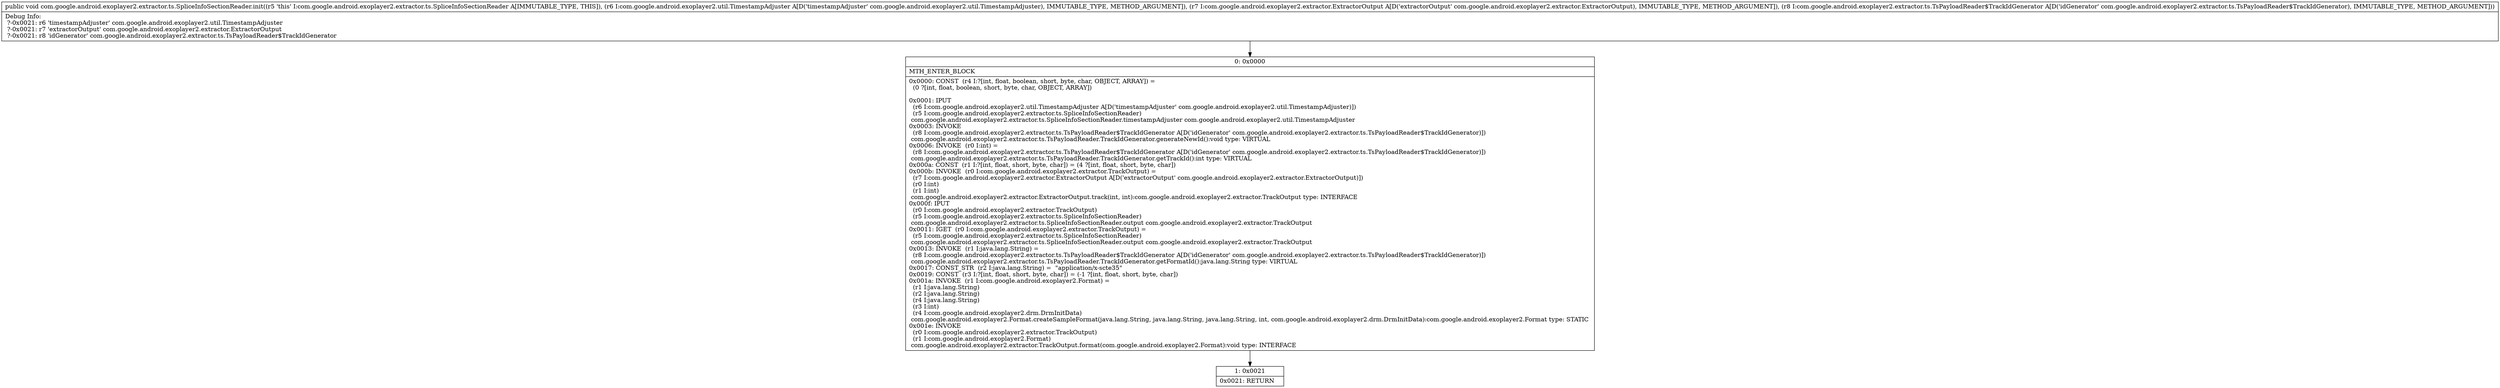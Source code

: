 digraph "CFG forcom.google.android.exoplayer2.extractor.ts.SpliceInfoSectionReader.init(Lcom\/google\/android\/exoplayer2\/util\/TimestampAdjuster;Lcom\/google\/android\/exoplayer2\/extractor\/ExtractorOutput;Lcom\/google\/android\/exoplayer2\/extractor\/ts\/TsPayloadReader$TrackIdGenerator;)V" {
Node_0 [shape=record,label="{0\:\ 0x0000|MTH_ENTER_BLOCK\l|0x0000: CONST  (r4 I:?[int, float, boolean, short, byte, char, OBJECT, ARRAY]) = \l  (0 ?[int, float, boolean, short, byte, char, OBJECT, ARRAY])\l \l0x0001: IPUT  \l  (r6 I:com.google.android.exoplayer2.util.TimestampAdjuster A[D('timestampAdjuster' com.google.android.exoplayer2.util.TimestampAdjuster)])\l  (r5 I:com.google.android.exoplayer2.extractor.ts.SpliceInfoSectionReader)\l com.google.android.exoplayer2.extractor.ts.SpliceInfoSectionReader.timestampAdjuster com.google.android.exoplayer2.util.TimestampAdjuster \l0x0003: INVOKE  \l  (r8 I:com.google.android.exoplayer2.extractor.ts.TsPayloadReader$TrackIdGenerator A[D('idGenerator' com.google.android.exoplayer2.extractor.ts.TsPayloadReader$TrackIdGenerator)])\l com.google.android.exoplayer2.extractor.ts.TsPayloadReader.TrackIdGenerator.generateNewId():void type: VIRTUAL \l0x0006: INVOKE  (r0 I:int) = \l  (r8 I:com.google.android.exoplayer2.extractor.ts.TsPayloadReader$TrackIdGenerator A[D('idGenerator' com.google.android.exoplayer2.extractor.ts.TsPayloadReader$TrackIdGenerator)])\l com.google.android.exoplayer2.extractor.ts.TsPayloadReader.TrackIdGenerator.getTrackId():int type: VIRTUAL \l0x000a: CONST  (r1 I:?[int, float, short, byte, char]) = (4 ?[int, float, short, byte, char]) \l0x000b: INVOKE  (r0 I:com.google.android.exoplayer2.extractor.TrackOutput) = \l  (r7 I:com.google.android.exoplayer2.extractor.ExtractorOutput A[D('extractorOutput' com.google.android.exoplayer2.extractor.ExtractorOutput)])\l  (r0 I:int)\l  (r1 I:int)\l com.google.android.exoplayer2.extractor.ExtractorOutput.track(int, int):com.google.android.exoplayer2.extractor.TrackOutput type: INTERFACE \l0x000f: IPUT  \l  (r0 I:com.google.android.exoplayer2.extractor.TrackOutput)\l  (r5 I:com.google.android.exoplayer2.extractor.ts.SpliceInfoSectionReader)\l com.google.android.exoplayer2.extractor.ts.SpliceInfoSectionReader.output com.google.android.exoplayer2.extractor.TrackOutput \l0x0011: IGET  (r0 I:com.google.android.exoplayer2.extractor.TrackOutput) = \l  (r5 I:com.google.android.exoplayer2.extractor.ts.SpliceInfoSectionReader)\l com.google.android.exoplayer2.extractor.ts.SpliceInfoSectionReader.output com.google.android.exoplayer2.extractor.TrackOutput \l0x0013: INVOKE  (r1 I:java.lang.String) = \l  (r8 I:com.google.android.exoplayer2.extractor.ts.TsPayloadReader$TrackIdGenerator A[D('idGenerator' com.google.android.exoplayer2.extractor.ts.TsPayloadReader$TrackIdGenerator)])\l com.google.android.exoplayer2.extractor.ts.TsPayloadReader.TrackIdGenerator.getFormatId():java.lang.String type: VIRTUAL \l0x0017: CONST_STR  (r2 I:java.lang.String) =  \"application\/x\-scte35\" \l0x0019: CONST  (r3 I:?[int, float, short, byte, char]) = (\-1 ?[int, float, short, byte, char]) \l0x001a: INVOKE  (r1 I:com.google.android.exoplayer2.Format) = \l  (r1 I:java.lang.String)\l  (r2 I:java.lang.String)\l  (r4 I:java.lang.String)\l  (r3 I:int)\l  (r4 I:com.google.android.exoplayer2.drm.DrmInitData)\l com.google.android.exoplayer2.Format.createSampleFormat(java.lang.String, java.lang.String, java.lang.String, int, com.google.android.exoplayer2.drm.DrmInitData):com.google.android.exoplayer2.Format type: STATIC \l0x001e: INVOKE  \l  (r0 I:com.google.android.exoplayer2.extractor.TrackOutput)\l  (r1 I:com.google.android.exoplayer2.Format)\l com.google.android.exoplayer2.extractor.TrackOutput.format(com.google.android.exoplayer2.Format):void type: INTERFACE \l}"];
Node_1 [shape=record,label="{1\:\ 0x0021|0x0021: RETURN   \l}"];
MethodNode[shape=record,label="{public void com.google.android.exoplayer2.extractor.ts.SpliceInfoSectionReader.init((r5 'this' I:com.google.android.exoplayer2.extractor.ts.SpliceInfoSectionReader A[IMMUTABLE_TYPE, THIS]), (r6 I:com.google.android.exoplayer2.util.TimestampAdjuster A[D('timestampAdjuster' com.google.android.exoplayer2.util.TimestampAdjuster), IMMUTABLE_TYPE, METHOD_ARGUMENT]), (r7 I:com.google.android.exoplayer2.extractor.ExtractorOutput A[D('extractorOutput' com.google.android.exoplayer2.extractor.ExtractorOutput), IMMUTABLE_TYPE, METHOD_ARGUMENT]), (r8 I:com.google.android.exoplayer2.extractor.ts.TsPayloadReader$TrackIdGenerator A[D('idGenerator' com.google.android.exoplayer2.extractor.ts.TsPayloadReader$TrackIdGenerator), IMMUTABLE_TYPE, METHOD_ARGUMENT]))  | Debug Info:\l  ?\-0x0021: r6 'timestampAdjuster' com.google.android.exoplayer2.util.TimestampAdjuster\l  ?\-0x0021: r7 'extractorOutput' com.google.android.exoplayer2.extractor.ExtractorOutput\l  ?\-0x0021: r8 'idGenerator' com.google.android.exoplayer2.extractor.ts.TsPayloadReader$TrackIdGenerator\l}"];
MethodNode -> Node_0;
Node_0 -> Node_1;
}

